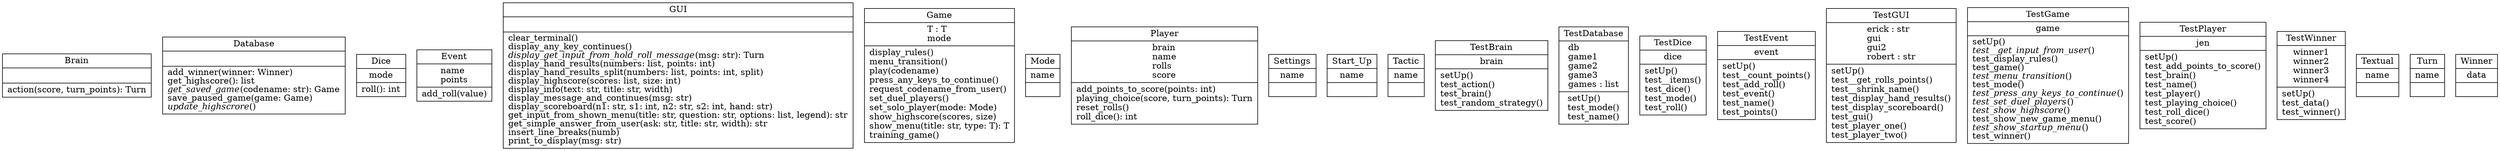 digraph "classes" {
rankdir=BT
charset="utf-8"
"DiceGame.brain.Brain" [color="black", fontcolor="black", label=<{Brain|<br ALIGN="LEFT"/>|action(score, turn_points): Turn<br ALIGN="LEFT"/>}>, shape="record", style="solid"];
"DiceGame.database.Database" [color="black", fontcolor="black", label=<{Database|<br ALIGN="LEFT"/>|add_winner(winner: Winner)<br ALIGN="LEFT"/>get_highscore(): list<br ALIGN="LEFT"/><I>get_saved_game</I>(codename: str): Game<br ALIGN="LEFT"/>save_paused_game(game: Game)<br ALIGN="LEFT"/><I>update_highscrore</I>()<br ALIGN="LEFT"/>}>, shape="record", style="solid"];
"DiceGame.dice.Dice" [color="black", fontcolor="black", label=<{Dice|mode<br ALIGN="LEFT"/>|roll(): int<br ALIGN="LEFT"/>}>, shape="record", style="solid"];
"DiceGame.event.Event" [color="black", fontcolor="black", label=<{Event|name<br ALIGN="LEFT"/>points<br ALIGN="LEFT"/>|add_roll(value)<br ALIGN="LEFT"/>}>, shape="record", style="solid"];
"DiceGame.gui.GUI" [color="black", fontcolor="black", label=<{GUI|<br ALIGN="LEFT"/>|clear_terminal()<br ALIGN="LEFT"/>display_any_key_continues()<br ALIGN="LEFT"/><I>display_get_input_from_hold_roll_message</I>(msg: str): Turn<br ALIGN="LEFT"/>display_hand_results(numbers: list, points: int)<br ALIGN="LEFT"/>display_hand_results_split(numbers: list, points: int, split)<br ALIGN="LEFT"/>display_highscore(scores: list, size: int)<br ALIGN="LEFT"/>display_info(text: str, title: str, width)<br ALIGN="LEFT"/>display_message_and_continues(msg: str)<br ALIGN="LEFT"/>display_scoreboard(n1: str, s1: int, n2: str, s2: int, hand: str)<br ALIGN="LEFT"/>get_input_from_shown_menu(title: str, question: str, options: list, legend): str<br ALIGN="LEFT"/>get_simple_answer_from_user(ask: str, title: str, width): str<br ALIGN="LEFT"/>insert_line_breaks(numb)<br ALIGN="LEFT"/>print_to_display(msg: str)<br ALIGN="LEFT"/>}>, shape="record", style="solid"];
"DiceGame.game.Game" [color="black", fontcolor="black", label=<{Game|T : T<br ALIGN="LEFT"/>mode<br ALIGN="LEFT"/>|display_rules()<br ALIGN="LEFT"/>menu_transition()<br ALIGN="LEFT"/>play(codename)<br ALIGN="LEFT"/>press_any_keys_to_continue()<br ALIGN="LEFT"/>request_codename_from_user()<br ALIGN="LEFT"/>set_duel_players()<br ALIGN="LEFT"/>set_solo_player(mode: Mode)<br ALIGN="LEFT"/>show_highscore(scores, size)<br ALIGN="LEFT"/>show_menu(title: str, type: T): T<br ALIGN="LEFT"/>training_game()<br ALIGN="LEFT"/>}>, shape="record", style="solid"];
"DiceGame.helpers.Mode" [color="black", fontcolor="black", label=<{Mode|name<br ALIGN="LEFT"/>|}>, shape="record", style="solid"];
"DiceGame.player.Player" [color="black", fontcolor="black", label=<{Player|brain<br ALIGN="LEFT"/>name<br ALIGN="LEFT"/>rolls<br ALIGN="LEFT"/>score<br ALIGN="LEFT"/>|add_points_to_score(points: int)<br ALIGN="LEFT"/>playing_choice(score, turn_points): Turn<br ALIGN="LEFT"/>reset_rolls()<br ALIGN="LEFT"/>roll_dice(): int<br ALIGN="LEFT"/>}>, shape="record", style="solid"];
"DiceGame.helpers.Settings" [color="black", fontcolor="black", label=<{Settings|name<br ALIGN="LEFT"/>|}>, shape="record", style="solid"];
"DiceGame.helpers.Start_Up" [color="black", fontcolor="black", label=<{Start_Up|name<br ALIGN="LEFT"/>|}>, shape="record", style="solid"];
"DiceGame.helpers.Tactic" [color="black", fontcolor="black", label=<{Tactic|name<br ALIGN="LEFT"/>|}>, shape="record", style="solid"];
"DiceGame.test_brain.TestBrain" [color="black", fontcolor="black", label=<{TestBrain|brain<br ALIGN="LEFT"/>|setUp()<br ALIGN="LEFT"/>test_action()<br ALIGN="LEFT"/>test_brain()<br ALIGN="LEFT"/>test_random_strategy()<br ALIGN="LEFT"/>}>, shape="record", style="solid"];
"DiceGame.test_database.TestDatabase" [color="black", fontcolor="black", label=<{TestDatabase|db<br ALIGN="LEFT"/>game1<br ALIGN="LEFT"/>game2<br ALIGN="LEFT"/>game3<br ALIGN="LEFT"/>games : list<br ALIGN="LEFT"/>|setUp()<br ALIGN="LEFT"/>test_mode()<br ALIGN="LEFT"/>test_name()<br ALIGN="LEFT"/>}>, shape="record", style="solid"];
"DiceGame.test_dice.TestDice" [color="black", fontcolor="black", label=<{TestDice|dice<br ALIGN="LEFT"/>|setUp()<br ALIGN="LEFT"/>test__items()<br ALIGN="LEFT"/>test_dice()<br ALIGN="LEFT"/>test_mode()<br ALIGN="LEFT"/>test_roll()<br ALIGN="LEFT"/>}>, shape="record", style="solid"];
"DiceGame.test_event.TestEvent" [color="black", fontcolor="black", label=<{TestEvent|event<br ALIGN="LEFT"/>|setUp()<br ALIGN="LEFT"/>test__count_points()<br ALIGN="LEFT"/>test_add_roll()<br ALIGN="LEFT"/>test_event()<br ALIGN="LEFT"/>test_name()<br ALIGN="LEFT"/>test_points()<br ALIGN="LEFT"/>}>, shape="record", style="solid"];
"DiceGame.test_gui.TestGUI" [color="black", fontcolor="black", label=<{TestGUI|erick : str<br ALIGN="LEFT"/>gui<br ALIGN="LEFT"/>gui2<br ALIGN="LEFT"/>robert : str<br ALIGN="LEFT"/>|setUp()<br ALIGN="LEFT"/>test__get_rolls_points()<br ALIGN="LEFT"/>test__shrink_name()<br ALIGN="LEFT"/>test_display_hand_results()<br ALIGN="LEFT"/>test_display_scoreboard()<br ALIGN="LEFT"/>test_gui()<br ALIGN="LEFT"/>test_player_one()<br ALIGN="LEFT"/>test_player_two()<br ALIGN="LEFT"/>}>, shape="record", style="solid"];
"DiceGame.test_game.TestGame" [color="black", fontcolor="black", label=<{TestGame|game<br ALIGN="LEFT"/>|setUp()<br ALIGN="LEFT"/><I>test__get_input_from_user</I>()<br ALIGN="LEFT"/>test_display_rules()<br ALIGN="LEFT"/>test_game()<br ALIGN="LEFT"/><I>test_menu_transition</I>()<br ALIGN="LEFT"/>test_mode()<br ALIGN="LEFT"/><I>test_press_any_keys_to_continue</I>()<br ALIGN="LEFT"/><I>test_set_duel_players</I>()<br ALIGN="LEFT"/><I>test_show_highscore</I>()<br ALIGN="LEFT"/>test_show_new_game_menu()<br ALIGN="LEFT"/><I>test_show_startup_menu</I>()<br ALIGN="LEFT"/>test_winner()<br ALIGN="LEFT"/>}>, shape="record", style="solid"];
"DiceGame.test_player.TestPlayer" [color="black", fontcolor="black", label=<{TestPlayer|jen<br ALIGN="LEFT"/>|setUp()<br ALIGN="LEFT"/>test_add_points_to_score()<br ALIGN="LEFT"/>test_brain()<br ALIGN="LEFT"/>test_name()<br ALIGN="LEFT"/>test_player()<br ALIGN="LEFT"/>test_playing_choice()<br ALIGN="LEFT"/>test_roll_dice()<br ALIGN="LEFT"/>test_score()<br ALIGN="LEFT"/>}>, shape="record", style="solid"];
"DiceGame.test_winner.TestWinner" [color="black", fontcolor="black", label=<{TestWinner|winner1<br ALIGN="LEFT"/>winner2<br ALIGN="LEFT"/>winner3<br ALIGN="LEFT"/>winner4<br ALIGN="LEFT"/>|setUp()<br ALIGN="LEFT"/>test_data()<br ALIGN="LEFT"/>test_winner()<br ALIGN="LEFT"/>}>, shape="record", style="solid"];
"DiceGame.helpers.Textual" [color="black", fontcolor="black", label=<{Textual|name<br ALIGN="LEFT"/>|}>, shape="record", style="solid"];
"DiceGame.helpers.Turn" [color="black", fontcolor="black", label=<{Turn|name<br ALIGN="LEFT"/>|}>, shape="record", style="solid"];
"DiceGame.winner.Winner" [color="black", fontcolor="black", label=<{Winner|data<br ALIGN="LEFT"/>|}>, shape="record", style="solid"];
}
